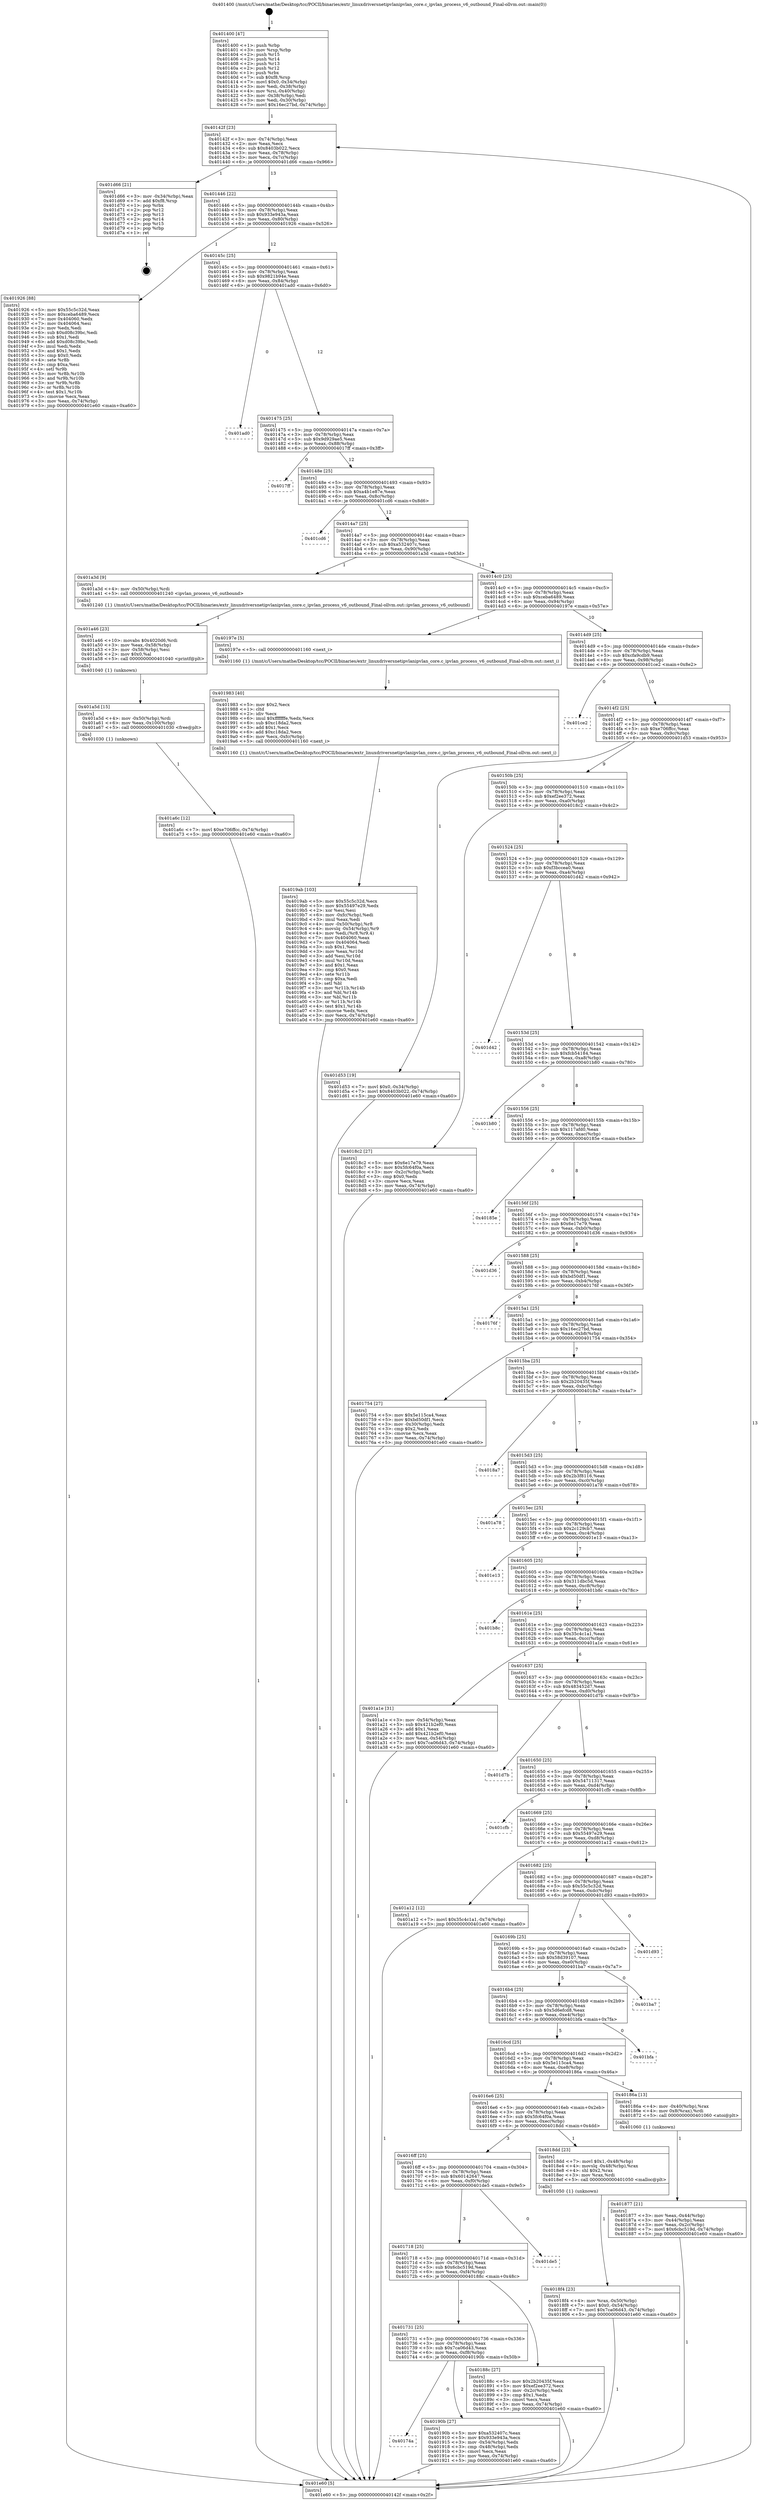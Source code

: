 digraph "0x401400" {
  label = "0x401400 (/mnt/c/Users/mathe/Desktop/tcc/POCII/binaries/extr_linuxdriversnetipvlanipvlan_core.c_ipvlan_process_v6_outbound_Final-ollvm.out::main(0))"
  labelloc = "t"
  node[shape=record]

  Entry [label="",width=0.3,height=0.3,shape=circle,fillcolor=black,style=filled]
  "0x40142f" [label="{
     0x40142f [23]\l
     | [instrs]\l
     &nbsp;&nbsp;0x40142f \<+3\>: mov -0x74(%rbp),%eax\l
     &nbsp;&nbsp;0x401432 \<+2\>: mov %eax,%ecx\l
     &nbsp;&nbsp;0x401434 \<+6\>: sub $0x8403b022,%ecx\l
     &nbsp;&nbsp;0x40143a \<+3\>: mov %eax,-0x78(%rbp)\l
     &nbsp;&nbsp;0x40143d \<+3\>: mov %ecx,-0x7c(%rbp)\l
     &nbsp;&nbsp;0x401440 \<+6\>: je 0000000000401d66 \<main+0x966\>\l
  }"]
  "0x401d66" [label="{
     0x401d66 [21]\l
     | [instrs]\l
     &nbsp;&nbsp;0x401d66 \<+3\>: mov -0x34(%rbp),%eax\l
     &nbsp;&nbsp;0x401d69 \<+7\>: add $0xf8,%rsp\l
     &nbsp;&nbsp;0x401d70 \<+1\>: pop %rbx\l
     &nbsp;&nbsp;0x401d71 \<+2\>: pop %r12\l
     &nbsp;&nbsp;0x401d73 \<+2\>: pop %r13\l
     &nbsp;&nbsp;0x401d75 \<+2\>: pop %r14\l
     &nbsp;&nbsp;0x401d77 \<+2\>: pop %r15\l
     &nbsp;&nbsp;0x401d79 \<+1\>: pop %rbp\l
     &nbsp;&nbsp;0x401d7a \<+1\>: ret\l
  }"]
  "0x401446" [label="{
     0x401446 [22]\l
     | [instrs]\l
     &nbsp;&nbsp;0x401446 \<+5\>: jmp 000000000040144b \<main+0x4b\>\l
     &nbsp;&nbsp;0x40144b \<+3\>: mov -0x78(%rbp),%eax\l
     &nbsp;&nbsp;0x40144e \<+5\>: sub $0x933e943a,%eax\l
     &nbsp;&nbsp;0x401453 \<+3\>: mov %eax,-0x80(%rbp)\l
     &nbsp;&nbsp;0x401456 \<+6\>: je 0000000000401926 \<main+0x526\>\l
  }"]
  Exit [label="",width=0.3,height=0.3,shape=circle,fillcolor=black,style=filled,peripheries=2]
  "0x401926" [label="{
     0x401926 [88]\l
     | [instrs]\l
     &nbsp;&nbsp;0x401926 \<+5\>: mov $0x55c5c32d,%eax\l
     &nbsp;&nbsp;0x40192b \<+5\>: mov $0xceba6489,%ecx\l
     &nbsp;&nbsp;0x401930 \<+7\>: mov 0x404060,%edx\l
     &nbsp;&nbsp;0x401937 \<+7\>: mov 0x404064,%esi\l
     &nbsp;&nbsp;0x40193e \<+2\>: mov %edx,%edi\l
     &nbsp;&nbsp;0x401940 \<+6\>: sub $0xd08c39bc,%edi\l
     &nbsp;&nbsp;0x401946 \<+3\>: sub $0x1,%edi\l
     &nbsp;&nbsp;0x401949 \<+6\>: add $0xd08c39bc,%edi\l
     &nbsp;&nbsp;0x40194f \<+3\>: imul %edi,%edx\l
     &nbsp;&nbsp;0x401952 \<+3\>: and $0x1,%edx\l
     &nbsp;&nbsp;0x401955 \<+3\>: cmp $0x0,%edx\l
     &nbsp;&nbsp;0x401958 \<+4\>: sete %r8b\l
     &nbsp;&nbsp;0x40195c \<+3\>: cmp $0xa,%esi\l
     &nbsp;&nbsp;0x40195f \<+4\>: setl %r9b\l
     &nbsp;&nbsp;0x401963 \<+3\>: mov %r8b,%r10b\l
     &nbsp;&nbsp;0x401966 \<+3\>: and %r9b,%r10b\l
     &nbsp;&nbsp;0x401969 \<+3\>: xor %r9b,%r8b\l
     &nbsp;&nbsp;0x40196c \<+3\>: or %r8b,%r10b\l
     &nbsp;&nbsp;0x40196f \<+4\>: test $0x1,%r10b\l
     &nbsp;&nbsp;0x401973 \<+3\>: cmovne %ecx,%eax\l
     &nbsp;&nbsp;0x401976 \<+3\>: mov %eax,-0x74(%rbp)\l
     &nbsp;&nbsp;0x401979 \<+5\>: jmp 0000000000401e60 \<main+0xa60\>\l
  }"]
  "0x40145c" [label="{
     0x40145c [25]\l
     | [instrs]\l
     &nbsp;&nbsp;0x40145c \<+5\>: jmp 0000000000401461 \<main+0x61\>\l
     &nbsp;&nbsp;0x401461 \<+3\>: mov -0x78(%rbp),%eax\l
     &nbsp;&nbsp;0x401464 \<+5\>: sub $0x9821b94e,%eax\l
     &nbsp;&nbsp;0x401469 \<+6\>: mov %eax,-0x84(%rbp)\l
     &nbsp;&nbsp;0x40146f \<+6\>: je 0000000000401ad0 \<main+0x6d0\>\l
  }"]
  "0x401a6c" [label="{
     0x401a6c [12]\l
     | [instrs]\l
     &nbsp;&nbsp;0x401a6c \<+7\>: movl $0xe706ffcc,-0x74(%rbp)\l
     &nbsp;&nbsp;0x401a73 \<+5\>: jmp 0000000000401e60 \<main+0xa60\>\l
  }"]
  "0x401ad0" [label="{
     0x401ad0\l
  }", style=dashed]
  "0x401475" [label="{
     0x401475 [25]\l
     | [instrs]\l
     &nbsp;&nbsp;0x401475 \<+5\>: jmp 000000000040147a \<main+0x7a\>\l
     &nbsp;&nbsp;0x40147a \<+3\>: mov -0x78(%rbp),%eax\l
     &nbsp;&nbsp;0x40147d \<+5\>: sub $0x9d929ae5,%eax\l
     &nbsp;&nbsp;0x401482 \<+6\>: mov %eax,-0x88(%rbp)\l
     &nbsp;&nbsp;0x401488 \<+6\>: je 00000000004017ff \<main+0x3ff\>\l
  }"]
  "0x401a5d" [label="{
     0x401a5d [15]\l
     | [instrs]\l
     &nbsp;&nbsp;0x401a5d \<+4\>: mov -0x50(%rbp),%rdi\l
     &nbsp;&nbsp;0x401a61 \<+6\>: mov %eax,-0x100(%rbp)\l
     &nbsp;&nbsp;0x401a67 \<+5\>: call 0000000000401030 \<free@plt\>\l
     | [calls]\l
     &nbsp;&nbsp;0x401030 \{1\} (unknown)\l
  }"]
  "0x4017ff" [label="{
     0x4017ff\l
  }", style=dashed]
  "0x40148e" [label="{
     0x40148e [25]\l
     | [instrs]\l
     &nbsp;&nbsp;0x40148e \<+5\>: jmp 0000000000401493 \<main+0x93\>\l
     &nbsp;&nbsp;0x401493 \<+3\>: mov -0x78(%rbp),%eax\l
     &nbsp;&nbsp;0x401496 \<+5\>: sub $0xa4b1e87e,%eax\l
     &nbsp;&nbsp;0x40149b \<+6\>: mov %eax,-0x8c(%rbp)\l
     &nbsp;&nbsp;0x4014a1 \<+6\>: je 0000000000401cd6 \<main+0x8d6\>\l
  }"]
  "0x401a46" [label="{
     0x401a46 [23]\l
     | [instrs]\l
     &nbsp;&nbsp;0x401a46 \<+10\>: movabs $0x4020d6,%rdi\l
     &nbsp;&nbsp;0x401a50 \<+3\>: mov %eax,-0x58(%rbp)\l
     &nbsp;&nbsp;0x401a53 \<+3\>: mov -0x58(%rbp),%esi\l
     &nbsp;&nbsp;0x401a56 \<+2\>: mov $0x0,%al\l
     &nbsp;&nbsp;0x401a58 \<+5\>: call 0000000000401040 \<printf@plt\>\l
     | [calls]\l
     &nbsp;&nbsp;0x401040 \{1\} (unknown)\l
  }"]
  "0x401cd6" [label="{
     0x401cd6\l
  }", style=dashed]
  "0x4014a7" [label="{
     0x4014a7 [25]\l
     | [instrs]\l
     &nbsp;&nbsp;0x4014a7 \<+5\>: jmp 00000000004014ac \<main+0xac\>\l
     &nbsp;&nbsp;0x4014ac \<+3\>: mov -0x78(%rbp),%eax\l
     &nbsp;&nbsp;0x4014af \<+5\>: sub $0xa532407c,%eax\l
     &nbsp;&nbsp;0x4014b4 \<+6\>: mov %eax,-0x90(%rbp)\l
     &nbsp;&nbsp;0x4014ba \<+6\>: je 0000000000401a3d \<main+0x63d\>\l
  }"]
  "0x4019ab" [label="{
     0x4019ab [103]\l
     | [instrs]\l
     &nbsp;&nbsp;0x4019ab \<+5\>: mov $0x55c5c32d,%ecx\l
     &nbsp;&nbsp;0x4019b0 \<+5\>: mov $0x55497e29,%edx\l
     &nbsp;&nbsp;0x4019b5 \<+2\>: xor %esi,%esi\l
     &nbsp;&nbsp;0x4019b7 \<+6\>: mov -0xfc(%rbp),%edi\l
     &nbsp;&nbsp;0x4019bd \<+3\>: imul %eax,%edi\l
     &nbsp;&nbsp;0x4019c0 \<+4\>: mov -0x50(%rbp),%r8\l
     &nbsp;&nbsp;0x4019c4 \<+4\>: movslq -0x54(%rbp),%r9\l
     &nbsp;&nbsp;0x4019c8 \<+4\>: mov %edi,(%r8,%r9,4)\l
     &nbsp;&nbsp;0x4019cc \<+7\>: mov 0x404060,%eax\l
     &nbsp;&nbsp;0x4019d3 \<+7\>: mov 0x404064,%edi\l
     &nbsp;&nbsp;0x4019da \<+3\>: sub $0x1,%esi\l
     &nbsp;&nbsp;0x4019dd \<+3\>: mov %eax,%r10d\l
     &nbsp;&nbsp;0x4019e0 \<+3\>: add %esi,%r10d\l
     &nbsp;&nbsp;0x4019e3 \<+4\>: imul %r10d,%eax\l
     &nbsp;&nbsp;0x4019e7 \<+3\>: and $0x1,%eax\l
     &nbsp;&nbsp;0x4019ea \<+3\>: cmp $0x0,%eax\l
     &nbsp;&nbsp;0x4019ed \<+4\>: sete %r11b\l
     &nbsp;&nbsp;0x4019f1 \<+3\>: cmp $0xa,%edi\l
     &nbsp;&nbsp;0x4019f4 \<+3\>: setl %bl\l
     &nbsp;&nbsp;0x4019f7 \<+3\>: mov %r11b,%r14b\l
     &nbsp;&nbsp;0x4019fa \<+3\>: and %bl,%r14b\l
     &nbsp;&nbsp;0x4019fd \<+3\>: xor %bl,%r11b\l
     &nbsp;&nbsp;0x401a00 \<+3\>: or %r11b,%r14b\l
     &nbsp;&nbsp;0x401a03 \<+4\>: test $0x1,%r14b\l
     &nbsp;&nbsp;0x401a07 \<+3\>: cmovne %edx,%ecx\l
     &nbsp;&nbsp;0x401a0a \<+3\>: mov %ecx,-0x74(%rbp)\l
     &nbsp;&nbsp;0x401a0d \<+5\>: jmp 0000000000401e60 \<main+0xa60\>\l
  }"]
  "0x401a3d" [label="{
     0x401a3d [9]\l
     | [instrs]\l
     &nbsp;&nbsp;0x401a3d \<+4\>: mov -0x50(%rbp),%rdi\l
     &nbsp;&nbsp;0x401a41 \<+5\>: call 0000000000401240 \<ipvlan_process_v6_outbound\>\l
     | [calls]\l
     &nbsp;&nbsp;0x401240 \{1\} (/mnt/c/Users/mathe/Desktop/tcc/POCII/binaries/extr_linuxdriversnetipvlanipvlan_core.c_ipvlan_process_v6_outbound_Final-ollvm.out::ipvlan_process_v6_outbound)\l
  }"]
  "0x4014c0" [label="{
     0x4014c0 [25]\l
     | [instrs]\l
     &nbsp;&nbsp;0x4014c0 \<+5\>: jmp 00000000004014c5 \<main+0xc5\>\l
     &nbsp;&nbsp;0x4014c5 \<+3\>: mov -0x78(%rbp),%eax\l
     &nbsp;&nbsp;0x4014c8 \<+5\>: sub $0xceba6489,%eax\l
     &nbsp;&nbsp;0x4014cd \<+6\>: mov %eax,-0x94(%rbp)\l
     &nbsp;&nbsp;0x4014d3 \<+6\>: je 000000000040197e \<main+0x57e\>\l
  }"]
  "0x401983" [label="{
     0x401983 [40]\l
     | [instrs]\l
     &nbsp;&nbsp;0x401983 \<+5\>: mov $0x2,%ecx\l
     &nbsp;&nbsp;0x401988 \<+1\>: cltd\l
     &nbsp;&nbsp;0x401989 \<+2\>: idiv %ecx\l
     &nbsp;&nbsp;0x40198b \<+6\>: imul $0xfffffffe,%edx,%ecx\l
     &nbsp;&nbsp;0x401991 \<+6\>: sub $0xc18da2,%ecx\l
     &nbsp;&nbsp;0x401997 \<+3\>: add $0x1,%ecx\l
     &nbsp;&nbsp;0x40199a \<+6\>: add $0xc18da2,%ecx\l
     &nbsp;&nbsp;0x4019a0 \<+6\>: mov %ecx,-0xfc(%rbp)\l
     &nbsp;&nbsp;0x4019a6 \<+5\>: call 0000000000401160 \<next_i\>\l
     | [calls]\l
     &nbsp;&nbsp;0x401160 \{1\} (/mnt/c/Users/mathe/Desktop/tcc/POCII/binaries/extr_linuxdriversnetipvlanipvlan_core.c_ipvlan_process_v6_outbound_Final-ollvm.out::next_i)\l
  }"]
  "0x40197e" [label="{
     0x40197e [5]\l
     | [instrs]\l
     &nbsp;&nbsp;0x40197e \<+5\>: call 0000000000401160 \<next_i\>\l
     | [calls]\l
     &nbsp;&nbsp;0x401160 \{1\} (/mnt/c/Users/mathe/Desktop/tcc/POCII/binaries/extr_linuxdriversnetipvlanipvlan_core.c_ipvlan_process_v6_outbound_Final-ollvm.out::next_i)\l
  }"]
  "0x4014d9" [label="{
     0x4014d9 [25]\l
     | [instrs]\l
     &nbsp;&nbsp;0x4014d9 \<+5\>: jmp 00000000004014de \<main+0xde\>\l
     &nbsp;&nbsp;0x4014de \<+3\>: mov -0x78(%rbp),%eax\l
     &nbsp;&nbsp;0x4014e1 \<+5\>: sub $0xcfa9cdb9,%eax\l
     &nbsp;&nbsp;0x4014e6 \<+6\>: mov %eax,-0x98(%rbp)\l
     &nbsp;&nbsp;0x4014ec \<+6\>: je 0000000000401ce2 \<main+0x8e2\>\l
  }"]
  "0x40174a" [label="{
     0x40174a\l
  }", style=dashed]
  "0x401ce2" [label="{
     0x401ce2\l
  }", style=dashed]
  "0x4014f2" [label="{
     0x4014f2 [25]\l
     | [instrs]\l
     &nbsp;&nbsp;0x4014f2 \<+5\>: jmp 00000000004014f7 \<main+0xf7\>\l
     &nbsp;&nbsp;0x4014f7 \<+3\>: mov -0x78(%rbp),%eax\l
     &nbsp;&nbsp;0x4014fa \<+5\>: sub $0xe706ffcc,%eax\l
     &nbsp;&nbsp;0x4014ff \<+6\>: mov %eax,-0x9c(%rbp)\l
     &nbsp;&nbsp;0x401505 \<+6\>: je 0000000000401d53 \<main+0x953\>\l
  }"]
  "0x40190b" [label="{
     0x40190b [27]\l
     | [instrs]\l
     &nbsp;&nbsp;0x40190b \<+5\>: mov $0xa532407c,%eax\l
     &nbsp;&nbsp;0x401910 \<+5\>: mov $0x933e943a,%ecx\l
     &nbsp;&nbsp;0x401915 \<+3\>: mov -0x54(%rbp),%edx\l
     &nbsp;&nbsp;0x401918 \<+3\>: cmp -0x48(%rbp),%edx\l
     &nbsp;&nbsp;0x40191b \<+3\>: cmovl %ecx,%eax\l
     &nbsp;&nbsp;0x40191e \<+3\>: mov %eax,-0x74(%rbp)\l
     &nbsp;&nbsp;0x401921 \<+5\>: jmp 0000000000401e60 \<main+0xa60\>\l
  }"]
  "0x401d53" [label="{
     0x401d53 [19]\l
     | [instrs]\l
     &nbsp;&nbsp;0x401d53 \<+7\>: movl $0x0,-0x34(%rbp)\l
     &nbsp;&nbsp;0x401d5a \<+7\>: movl $0x8403b022,-0x74(%rbp)\l
     &nbsp;&nbsp;0x401d61 \<+5\>: jmp 0000000000401e60 \<main+0xa60\>\l
  }"]
  "0x40150b" [label="{
     0x40150b [25]\l
     | [instrs]\l
     &nbsp;&nbsp;0x40150b \<+5\>: jmp 0000000000401510 \<main+0x110\>\l
     &nbsp;&nbsp;0x401510 \<+3\>: mov -0x78(%rbp),%eax\l
     &nbsp;&nbsp;0x401513 \<+5\>: sub $0xef2ee372,%eax\l
     &nbsp;&nbsp;0x401518 \<+6\>: mov %eax,-0xa0(%rbp)\l
     &nbsp;&nbsp;0x40151e \<+6\>: je 00000000004018c2 \<main+0x4c2\>\l
  }"]
  "0x4018f4" [label="{
     0x4018f4 [23]\l
     | [instrs]\l
     &nbsp;&nbsp;0x4018f4 \<+4\>: mov %rax,-0x50(%rbp)\l
     &nbsp;&nbsp;0x4018f8 \<+7\>: movl $0x0,-0x54(%rbp)\l
     &nbsp;&nbsp;0x4018ff \<+7\>: movl $0x7ca06d43,-0x74(%rbp)\l
     &nbsp;&nbsp;0x401906 \<+5\>: jmp 0000000000401e60 \<main+0xa60\>\l
  }"]
  "0x4018c2" [label="{
     0x4018c2 [27]\l
     | [instrs]\l
     &nbsp;&nbsp;0x4018c2 \<+5\>: mov $0x6e17e79,%eax\l
     &nbsp;&nbsp;0x4018c7 \<+5\>: mov $0x5fc64f0a,%ecx\l
     &nbsp;&nbsp;0x4018cc \<+3\>: mov -0x2c(%rbp),%edx\l
     &nbsp;&nbsp;0x4018cf \<+3\>: cmp $0x0,%edx\l
     &nbsp;&nbsp;0x4018d2 \<+3\>: cmove %ecx,%eax\l
     &nbsp;&nbsp;0x4018d5 \<+3\>: mov %eax,-0x74(%rbp)\l
     &nbsp;&nbsp;0x4018d8 \<+5\>: jmp 0000000000401e60 \<main+0xa60\>\l
  }"]
  "0x401524" [label="{
     0x401524 [25]\l
     | [instrs]\l
     &nbsp;&nbsp;0x401524 \<+5\>: jmp 0000000000401529 \<main+0x129\>\l
     &nbsp;&nbsp;0x401529 \<+3\>: mov -0x78(%rbp),%eax\l
     &nbsp;&nbsp;0x40152c \<+5\>: sub $0xf3bccea0,%eax\l
     &nbsp;&nbsp;0x401531 \<+6\>: mov %eax,-0xa4(%rbp)\l
     &nbsp;&nbsp;0x401537 \<+6\>: je 0000000000401d42 \<main+0x942\>\l
  }"]
  "0x401731" [label="{
     0x401731 [25]\l
     | [instrs]\l
     &nbsp;&nbsp;0x401731 \<+5\>: jmp 0000000000401736 \<main+0x336\>\l
     &nbsp;&nbsp;0x401736 \<+3\>: mov -0x78(%rbp),%eax\l
     &nbsp;&nbsp;0x401739 \<+5\>: sub $0x7ca06d43,%eax\l
     &nbsp;&nbsp;0x40173e \<+6\>: mov %eax,-0xf8(%rbp)\l
     &nbsp;&nbsp;0x401744 \<+6\>: je 000000000040190b \<main+0x50b\>\l
  }"]
  "0x401d42" [label="{
     0x401d42\l
  }", style=dashed]
  "0x40153d" [label="{
     0x40153d [25]\l
     | [instrs]\l
     &nbsp;&nbsp;0x40153d \<+5\>: jmp 0000000000401542 \<main+0x142\>\l
     &nbsp;&nbsp;0x401542 \<+3\>: mov -0x78(%rbp),%eax\l
     &nbsp;&nbsp;0x401545 \<+5\>: sub $0xfcb54184,%eax\l
     &nbsp;&nbsp;0x40154a \<+6\>: mov %eax,-0xa8(%rbp)\l
     &nbsp;&nbsp;0x401550 \<+6\>: je 0000000000401b80 \<main+0x780\>\l
  }"]
  "0x40188c" [label="{
     0x40188c [27]\l
     | [instrs]\l
     &nbsp;&nbsp;0x40188c \<+5\>: mov $0x2b20435f,%eax\l
     &nbsp;&nbsp;0x401891 \<+5\>: mov $0xef2ee372,%ecx\l
     &nbsp;&nbsp;0x401896 \<+3\>: mov -0x2c(%rbp),%edx\l
     &nbsp;&nbsp;0x401899 \<+3\>: cmp $0x1,%edx\l
     &nbsp;&nbsp;0x40189c \<+3\>: cmovl %ecx,%eax\l
     &nbsp;&nbsp;0x40189f \<+3\>: mov %eax,-0x74(%rbp)\l
     &nbsp;&nbsp;0x4018a2 \<+5\>: jmp 0000000000401e60 \<main+0xa60\>\l
  }"]
  "0x401b80" [label="{
     0x401b80\l
  }", style=dashed]
  "0x401556" [label="{
     0x401556 [25]\l
     | [instrs]\l
     &nbsp;&nbsp;0x401556 \<+5\>: jmp 000000000040155b \<main+0x15b\>\l
     &nbsp;&nbsp;0x40155b \<+3\>: mov -0x78(%rbp),%eax\l
     &nbsp;&nbsp;0x40155e \<+5\>: sub $0x117afd0,%eax\l
     &nbsp;&nbsp;0x401563 \<+6\>: mov %eax,-0xac(%rbp)\l
     &nbsp;&nbsp;0x401569 \<+6\>: je 000000000040185e \<main+0x45e\>\l
  }"]
  "0x401718" [label="{
     0x401718 [25]\l
     | [instrs]\l
     &nbsp;&nbsp;0x401718 \<+5\>: jmp 000000000040171d \<main+0x31d\>\l
     &nbsp;&nbsp;0x40171d \<+3\>: mov -0x78(%rbp),%eax\l
     &nbsp;&nbsp;0x401720 \<+5\>: sub $0x6cbc519d,%eax\l
     &nbsp;&nbsp;0x401725 \<+6\>: mov %eax,-0xf4(%rbp)\l
     &nbsp;&nbsp;0x40172b \<+6\>: je 000000000040188c \<main+0x48c\>\l
  }"]
  "0x40185e" [label="{
     0x40185e\l
  }", style=dashed]
  "0x40156f" [label="{
     0x40156f [25]\l
     | [instrs]\l
     &nbsp;&nbsp;0x40156f \<+5\>: jmp 0000000000401574 \<main+0x174\>\l
     &nbsp;&nbsp;0x401574 \<+3\>: mov -0x78(%rbp),%eax\l
     &nbsp;&nbsp;0x401577 \<+5\>: sub $0x6e17e79,%eax\l
     &nbsp;&nbsp;0x40157c \<+6\>: mov %eax,-0xb0(%rbp)\l
     &nbsp;&nbsp;0x401582 \<+6\>: je 0000000000401d36 \<main+0x936\>\l
  }"]
  "0x401de5" [label="{
     0x401de5\l
  }", style=dashed]
  "0x401d36" [label="{
     0x401d36\l
  }", style=dashed]
  "0x401588" [label="{
     0x401588 [25]\l
     | [instrs]\l
     &nbsp;&nbsp;0x401588 \<+5\>: jmp 000000000040158d \<main+0x18d\>\l
     &nbsp;&nbsp;0x40158d \<+3\>: mov -0x78(%rbp),%eax\l
     &nbsp;&nbsp;0x401590 \<+5\>: sub $0xbd50df1,%eax\l
     &nbsp;&nbsp;0x401595 \<+6\>: mov %eax,-0xb4(%rbp)\l
     &nbsp;&nbsp;0x40159b \<+6\>: je 000000000040176f \<main+0x36f\>\l
  }"]
  "0x4016ff" [label="{
     0x4016ff [25]\l
     | [instrs]\l
     &nbsp;&nbsp;0x4016ff \<+5\>: jmp 0000000000401704 \<main+0x304\>\l
     &nbsp;&nbsp;0x401704 \<+3\>: mov -0x78(%rbp),%eax\l
     &nbsp;&nbsp;0x401707 \<+5\>: sub $0x60142647,%eax\l
     &nbsp;&nbsp;0x40170c \<+6\>: mov %eax,-0xf0(%rbp)\l
     &nbsp;&nbsp;0x401712 \<+6\>: je 0000000000401de5 \<main+0x9e5\>\l
  }"]
  "0x40176f" [label="{
     0x40176f\l
  }", style=dashed]
  "0x4015a1" [label="{
     0x4015a1 [25]\l
     | [instrs]\l
     &nbsp;&nbsp;0x4015a1 \<+5\>: jmp 00000000004015a6 \<main+0x1a6\>\l
     &nbsp;&nbsp;0x4015a6 \<+3\>: mov -0x78(%rbp),%eax\l
     &nbsp;&nbsp;0x4015a9 \<+5\>: sub $0x16ec27bd,%eax\l
     &nbsp;&nbsp;0x4015ae \<+6\>: mov %eax,-0xb8(%rbp)\l
     &nbsp;&nbsp;0x4015b4 \<+6\>: je 0000000000401754 \<main+0x354\>\l
  }"]
  "0x4018dd" [label="{
     0x4018dd [23]\l
     | [instrs]\l
     &nbsp;&nbsp;0x4018dd \<+7\>: movl $0x1,-0x48(%rbp)\l
     &nbsp;&nbsp;0x4018e4 \<+4\>: movslq -0x48(%rbp),%rax\l
     &nbsp;&nbsp;0x4018e8 \<+4\>: shl $0x2,%rax\l
     &nbsp;&nbsp;0x4018ec \<+3\>: mov %rax,%rdi\l
     &nbsp;&nbsp;0x4018ef \<+5\>: call 0000000000401050 \<malloc@plt\>\l
     | [calls]\l
     &nbsp;&nbsp;0x401050 \{1\} (unknown)\l
  }"]
  "0x401754" [label="{
     0x401754 [27]\l
     | [instrs]\l
     &nbsp;&nbsp;0x401754 \<+5\>: mov $0x5e115ca4,%eax\l
     &nbsp;&nbsp;0x401759 \<+5\>: mov $0xbd50df1,%ecx\l
     &nbsp;&nbsp;0x40175e \<+3\>: mov -0x30(%rbp),%edx\l
     &nbsp;&nbsp;0x401761 \<+3\>: cmp $0x2,%edx\l
     &nbsp;&nbsp;0x401764 \<+3\>: cmovne %ecx,%eax\l
     &nbsp;&nbsp;0x401767 \<+3\>: mov %eax,-0x74(%rbp)\l
     &nbsp;&nbsp;0x40176a \<+5\>: jmp 0000000000401e60 \<main+0xa60\>\l
  }"]
  "0x4015ba" [label="{
     0x4015ba [25]\l
     | [instrs]\l
     &nbsp;&nbsp;0x4015ba \<+5\>: jmp 00000000004015bf \<main+0x1bf\>\l
     &nbsp;&nbsp;0x4015bf \<+3\>: mov -0x78(%rbp),%eax\l
     &nbsp;&nbsp;0x4015c2 \<+5\>: sub $0x2b20435f,%eax\l
     &nbsp;&nbsp;0x4015c7 \<+6\>: mov %eax,-0xbc(%rbp)\l
     &nbsp;&nbsp;0x4015cd \<+6\>: je 00000000004018a7 \<main+0x4a7\>\l
  }"]
  "0x401e60" [label="{
     0x401e60 [5]\l
     | [instrs]\l
     &nbsp;&nbsp;0x401e60 \<+5\>: jmp 000000000040142f \<main+0x2f\>\l
  }"]
  "0x401400" [label="{
     0x401400 [47]\l
     | [instrs]\l
     &nbsp;&nbsp;0x401400 \<+1\>: push %rbp\l
     &nbsp;&nbsp;0x401401 \<+3\>: mov %rsp,%rbp\l
     &nbsp;&nbsp;0x401404 \<+2\>: push %r15\l
     &nbsp;&nbsp;0x401406 \<+2\>: push %r14\l
     &nbsp;&nbsp;0x401408 \<+2\>: push %r13\l
     &nbsp;&nbsp;0x40140a \<+2\>: push %r12\l
     &nbsp;&nbsp;0x40140c \<+1\>: push %rbx\l
     &nbsp;&nbsp;0x40140d \<+7\>: sub $0xf8,%rsp\l
     &nbsp;&nbsp;0x401414 \<+7\>: movl $0x0,-0x34(%rbp)\l
     &nbsp;&nbsp;0x40141b \<+3\>: mov %edi,-0x38(%rbp)\l
     &nbsp;&nbsp;0x40141e \<+4\>: mov %rsi,-0x40(%rbp)\l
     &nbsp;&nbsp;0x401422 \<+3\>: mov -0x38(%rbp),%edi\l
     &nbsp;&nbsp;0x401425 \<+3\>: mov %edi,-0x30(%rbp)\l
     &nbsp;&nbsp;0x401428 \<+7\>: movl $0x16ec27bd,-0x74(%rbp)\l
  }"]
  "0x401877" [label="{
     0x401877 [21]\l
     | [instrs]\l
     &nbsp;&nbsp;0x401877 \<+3\>: mov %eax,-0x44(%rbp)\l
     &nbsp;&nbsp;0x40187a \<+3\>: mov -0x44(%rbp),%eax\l
     &nbsp;&nbsp;0x40187d \<+3\>: mov %eax,-0x2c(%rbp)\l
     &nbsp;&nbsp;0x401880 \<+7\>: movl $0x6cbc519d,-0x74(%rbp)\l
     &nbsp;&nbsp;0x401887 \<+5\>: jmp 0000000000401e60 \<main+0xa60\>\l
  }"]
  "0x4018a7" [label="{
     0x4018a7\l
  }", style=dashed]
  "0x4015d3" [label="{
     0x4015d3 [25]\l
     | [instrs]\l
     &nbsp;&nbsp;0x4015d3 \<+5\>: jmp 00000000004015d8 \<main+0x1d8\>\l
     &nbsp;&nbsp;0x4015d8 \<+3\>: mov -0x78(%rbp),%eax\l
     &nbsp;&nbsp;0x4015db \<+5\>: sub $0x2b3f8116,%eax\l
     &nbsp;&nbsp;0x4015e0 \<+6\>: mov %eax,-0xc0(%rbp)\l
     &nbsp;&nbsp;0x4015e6 \<+6\>: je 0000000000401a78 \<main+0x678\>\l
  }"]
  "0x4016e6" [label="{
     0x4016e6 [25]\l
     | [instrs]\l
     &nbsp;&nbsp;0x4016e6 \<+5\>: jmp 00000000004016eb \<main+0x2eb\>\l
     &nbsp;&nbsp;0x4016eb \<+3\>: mov -0x78(%rbp),%eax\l
     &nbsp;&nbsp;0x4016ee \<+5\>: sub $0x5fc64f0a,%eax\l
     &nbsp;&nbsp;0x4016f3 \<+6\>: mov %eax,-0xec(%rbp)\l
     &nbsp;&nbsp;0x4016f9 \<+6\>: je 00000000004018dd \<main+0x4dd\>\l
  }"]
  "0x401a78" [label="{
     0x401a78\l
  }", style=dashed]
  "0x4015ec" [label="{
     0x4015ec [25]\l
     | [instrs]\l
     &nbsp;&nbsp;0x4015ec \<+5\>: jmp 00000000004015f1 \<main+0x1f1\>\l
     &nbsp;&nbsp;0x4015f1 \<+3\>: mov -0x78(%rbp),%eax\l
     &nbsp;&nbsp;0x4015f4 \<+5\>: sub $0x2c129cb7,%eax\l
     &nbsp;&nbsp;0x4015f9 \<+6\>: mov %eax,-0xc4(%rbp)\l
     &nbsp;&nbsp;0x4015ff \<+6\>: je 0000000000401e13 \<main+0xa13\>\l
  }"]
  "0x40186a" [label="{
     0x40186a [13]\l
     | [instrs]\l
     &nbsp;&nbsp;0x40186a \<+4\>: mov -0x40(%rbp),%rax\l
     &nbsp;&nbsp;0x40186e \<+4\>: mov 0x8(%rax),%rdi\l
     &nbsp;&nbsp;0x401872 \<+5\>: call 0000000000401060 \<atoi@plt\>\l
     | [calls]\l
     &nbsp;&nbsp;0x401060 \{1\} (unknown)\l
  }"]
  "0x401e13" [label="{
     0x401e13\l
  }", style=dashed]
  "0x401605" [label="{
     0x401605 [25]\l
     | [instrs]\l
     &nbsp;&nbsp;0x401605 \<+5\>: jmp 000000000040160a \<main+0x20a\>\l
     &nbsp;&nbsp;0x40160a \<+3\>: mov -0x78(%rbp),%eax\l
     &nbsp;&nbsp;0x40160d \<+5\>: sub $0x311dbc5d,%eax\l
     &nbsp;&nbsp;0x401612 \<+6\>: mov %eax,-0xc8(%rbp)\l
     &nbsp;&nbsp;0x401618 \<+6\>: je 0000000000401b8c \<main+0x78c\>\l
  }"]
  "0x4016cd" [label="{
     0x4016cd [25]\l
     | [instrs]\l
     &nbsp;&nbsp;0x4016cd \<+5\>: jmp 00000000004016d2 \<main+0x2d2\>\l
     &nbsp;&nbsp;0x4016d2 \<+3\>: mov -0x78(%rbp),%eax\l
     &nbsp;&nbsp;0x4016d5 \<+5\>: sub $0x5e115ca4,%eax\l
     &nbsp;&nbsp;0x4016da \<+6\>: mov %eax,-0xe8(%rbp)\l
     &nbsp;&nbsp;0x4016e0 \<+6\>: je 000000000040186a \<main+0x46a\>\l
  }"]
  "0x401b8c" [label="{
     0x401b8c\l
  }", style=dashed]
  "0x40161e" [label="{
     0x40161e [25]\l
     | [instrs]\l
     &nbsp;&nbsp;0x40161e \<+5\>: jmp 0000000000401623 \<main+0x223\>\l
     &nbsp;&nbsp;0x401623 \<+3\>: mov -0x78(%rbp),%eax\l
     &nbsp;&nbsp;0x401626 \<+5\>: sub $0x35c4c1a1,%eax\l
     &nbsp;&nbsp;0x40162b \<+6\>: mov %eax,-0xcc(%rbp)\l
     &nbsp;&nbsp;0x401631 \<+6\>: je 0000000000401a1e \<main+0x61e\>\l
  }"]
  "0x401bfa" [label="{
     0x401bfa\l
  }", style=dashed]
  "0x401a1e" [label="{
     0x401a1e [31]\l
     | [instrs]\l
     &nbsp;&nbsp;0x401a1e \<+3\>: mov -0x54(%rbp),%eax\l
     &nbsp;&nbsp;0x401a21 \<+5\>: sub $0x421b2ef0,%eax\l
     &nbsp;&nbsp;0x401a26 \<+3\>: add $0x1,%eax\l
     &nbsp;&nbsp;0x401a29 \<+5\>: add $0x421b2ef0,%eax\l
     &nbsp;&nbsp;0x401a2e \<+3\>: mov %eax,-0x54(%rbp)\l
     &nbsp;&nbsp;0x401a31 \<+7\>: movl $0x7ca06d43,-0x74(%rbp)\l
     &nbsp;&nbsp;0x401a38 \<+5\>: jmp 0000000000401e60 \<main+0xa60\>\l
  }"]
  "0x401637" [label="{
     0x401637 [25]\l
     | [instrs]\l
     &nbsp;&nbsp;0x401637 \<+5\>: jmp 000000000040163c \<main+0x23c\>\l
     &nbsp;&nbsp;0x40163c \<+3\>: mov -0x78(%rbp),%eax\l
     &nbsp;&nbsp;0x40163f \<+5\>: sub $0x483452d7,%eax\l
     &nbsp;&nbsp;0x401644 \<+6\>: mov %eax,-0xd0(%rbp)\l
     &nbsp;&nbsp;0x40164a \<+6\>: je 0000000000401d7b \<main+0x97b\>\l
  }"]
  "0x4016b4" [label="{
     0x4016b4 [25]\l
     | [instrs]\l
     &nbsp;&nbsp;0x4016b4 \<+5\>: jmp 00000000004016b9 \<main+0x2b9\>\l
     &nbsp;&nbsp;0x4016b9 \<+3\>: mov -0x78(%rbp),%eax\l
     &nbsp;&nbsp;0x4016bc \<+5\>: sub $0x5d6efcd8,%eax\l
     &nbsp;&nbsp;0x4016c1 \<+6\>: mov %eax,-0xe4(%rbp)\l
     &nbsp;&nbsp;0x4016c7 \<+6\>: je 0000000000401bfa \<main+0x7fa\>\l
  }"]
  "0x401d7b" [label="{
     0x401d7b\l
  }", style=dashed]
  "0x401650" [label="{
     0x401650 [25]\l
     | [instrs]\l
     &nbsp;&nbsp;0x401650 \<+5\>: jmp 0000000000401655 \<main+0x255\>\l
     &nbsp;&nbsp;0x401655 \<+3\>: mov -0x78(%rbp),%eax\l
     &nbsp;&nbsp;0x401658 \<+5\>: sub $0x54711317,%eax\l
     &nbsp;&nbsp;0x40165d \<+6\>: mov %eax,-0xd4(%rbp)\l
     &nbsp;&nbsp;0x401663 \<+6\>: je 0000000000401cfb \<main+0x8fb\>\l
  }"]
  "0x401ba7" [label="{
     0x401ba7\l
  }", style=dashed]
  "0x401cfb" [label="{
     0x401cfb\l
  }", style=dashed]
  "0x401669" [label="{
     0x401669 [25]\l
     | [instrs]\l
     &nbsp;&nbsp;0x401669 \<+5\>: jmp 000000000040166e \<main+0x26e\>\l
     &nbsp;&nbsp;0x40166e \<+3\>: mov -0x78(%rbp),%eax\l
     &nbsp;&nbsp;0x401671 \<+5\>: sub $0x55497e29,%eax\l
     &nbsp;&nbsp;0x401676 \<+6\>: mov %eax,-0xd8(%rbp)\l
     &nbsp;&nbsp;0x40167c \<+6\>: je 0000000000401a12 \<main+0x612\>\l
  }"]
  "0x40169b" [label="{
     0x40169b [25]\l
     | [instrs]\l
     &nbsp;&nbsp;0x40169b \<+5\>: jmp 00000000004016a0 \<main+0x2a0\>\l
     &nbsp;&nbsp;0x4016a0 \<+3\>: mov -0x78(%rbp),%eax\l
     &nbsp;&nbsp;0x4016a3 \<+5\>: sub $0x58d39107,%eax\l
     &nbsp;&nbsp;0x4016a8 \<+6\>: mov %eax,-0xe0(%rbp)\l
     &nbsp;&nbsp;0x4016ae \<+6\>: je 0000000000401ba7 \<main+0x7a7\>\l
  }"]
  "0x401a12" [label="{
     0x401a12 [12]\l
     | [instrs]\l
     &nbsp;&nbsp;0x401a12 \<+7\>: movl $0x35c4c1a1,-0x74(%rbp)\l
     &nbsp;&nbsp;0x401a19 \<+5\>: jmp 0000000000401e60 \<main+0xa60\>\l
  }"]
  "0x401682" [label="{
     0x401682 [25]\l
     | [instrs]\l
     &nbsp;&nbsp;0x401682 \<+5\>: jmp 0000000000401687 \<main+0x287\>\l
     &nbsp;&nbsp;0x401687 \<+3\>: mov -0x78(%rbp),%eax\l
     &nbsp;&nbsp;0x40168a \<+5\>: sub $0x55c5c32d,%eax\l
     &nbsp;&nbsp;0x40168f \<+6\>: mov %eax,-0xdc(%rbp)\l
     &nbsp;&nbsp;0x401695 \<+6\>: je 0000000000401d93 \<main+0x993\>\l
  }"]
  "0x401d93" [label="{
     0x401d93\l
  }", style=dashed]
  Entry -> "0x401400" [label=" 1"]
  "0x40142f" -> "0x401d66" [label=" 1"]
  "0x40142f" -> "0x401446" [label=" 13"]
  "0x401d66" -> Exit [label=" 1"]
  "0x401446" -> "0x401926" [label=" 1"]
  "0x401446" -> "0x40145c" [label=" 12"]
  "0x401d53" -> "0x401e60" [label=" 1"]
  "0x40145c" -> "0x401ad0" [label=" 0"]
  "0x40145c" -> "0x401475" [label=" 12"]
  "0x401a6c" -> "0x401e60" [label=" 1"]
  "0x401475" -> "0x4017ff" [label=" 0"]
  "0x401475" -> "0x40148e" [label=" 12"]
  "0x401a5d" -> "0x401a6c" [label=" 1"]
  "0x40148e" -> "0x401cd6" [label=" 0"]
  "0x40148e" -> "0x4014a7" [label=" 12"]
  "0x401a46" -> "0x401a5d" [label=" 1"]
  "0x4014a7" -> "0x401a3d" [label=" 1"]
  "0x4014a7" -> "0x4014c0" [label=" 11"]
  "0x401a3d" -> "0x401a46" [label=" 1"]
  "0x4014c0" -> "0x40197e" [label=" 1"]
  "0x4014c0" -> "0x4014d9" [label=" 10"]
  "0x401a1e" -> "0x401e60" [label=" 1"]
  "0x4014d9" -> "0x401ce2" [label=" 0"]
  "0x4014d9" -> "0x4014f2" [label=" 10"]
  "0x401a12" -> "0x401e60" [label=" 1"]
  "0x4014f2" -> "0x401d53" [label=" 1"]
  "0x4014f2" -> "0x40150b" [label=" 9"]
  "0x4019ab" -> "0x401e60" [label=" 1"]
  "0x40150b" -> "0x4018c2" [label=" 1"]
  "0x40150b" -> "0x401524" [label=" 8"]
  "0x40197e" -> "0x401983" [label=" 1"]
  "0x401524" -> "0x401d42" [label=" 0"]
  "0x401524" -> "0x40153d" [label=" 8"]
  "0x401926" -> "0x401e60" [label=" 1"]
  "0x40153d" -> "0x401b80" [label=" 0"]
  "0x40153d" -> "0x401556" [label=" 8"]
  "0x40190b" -> "0x401e60" [label=" 2"]
  "0x401556" -> "0x40185e" [label=" 0"]
  "0x401556" -> "0x40156f" [label=" 8"]
  "0x401731" -> "0x40190b" [label=" 2"]
  "0x40156f" -> "0x401d36" [label=" 0"]
  "0x40156f" -> "0x401588" [label=" 8"]
  "0x401983" -> "0x4019ab" [label=" 1"]
  "0x401588" -> "0x40176f" [label=" 0"]
  "0x401588" -> "0x4015a1" [label=" 8"]
  "0x4018dd" -> "0x4018f4" [label=" 1"]
  "0x4015a1" -> "0x401754" [label=" 1"]
  "0x4015a1" -> "0x4015ba" [label=" 7"]
  "0x401754" -> "0x401e60" [label=" 1"]
  "0x401400" -> "0x40142f" [label=" 1"]
  "0x401e60" -> "0x40142f" [label=" 13"]
  "0x4018c2" -> "0x401e60" [label=" 1"]
  "0x4015ba" -> "0x4018a7" [label=" 0"]
  "0x4015ba" -> "0x4015d3" [label=" 7"]
  "0x401718" -> "0x401731" [label=" 2"]
  "0x4015d3" -> "0x401a78" [label=" 0"]
  "0x4015d3" -> "0x4015ec" [label=" 7"]
  "0x401718" -> "0x40188c" [label=" 1"]
  "0x4015ec" -> "0x401e13" [label=" 0"]
  "0x4015ec" -> "0x401605" [label=" 7"]
  "0x401731" -> "0x40174a" [label=" 0"]
  "0x401605" -> "0x401b8c" [label=" 0"]
  "0x401605" -> "0x40161e" [label=" 7"]
  "0x4016ff" -> "0x401de5" [label=" 0"]
  "0x40161e" -> "0x401a1e" [label=" 1"]
  "0x40161e" -> "0x401637" [label=" 6"]
  "0x4018f4" -> "0x401e60" [label=" 1"]
  "0x401637" -> "0x401d7b" [label=" 0"]
  "0x401637" -> "0x401650" [label=" 6"]
  "0x4016e6" -> "0x4018dd" [label=" 1"]
  "0x401650" -> "0x401cfb" [label=" 0"]
  "0x401650" -> "0x401669" [label=" 6"]
  "0x40188c" -> "0x401e60" [label=" 1"]
  "0x401669" -> "0x401a12" [label=" 1"]
  "0x401669" -> "0x401682" [label=" 5"]
  "0x40186a" -> "0x401877" [label=" 1"]
  "0x401682" -> "0x401d93" [label=" 0"]
  "0x401682" -> "0x40169b" [label=" 5"]
  "0x401877" -> "0x401e60" [label=" 1"]
  "0x40169b" -> "0x401ba7" [label=" 0"]
  "0x40169b" -> "0x4016b4" [label=" 5"]
  "0x4016e6" -> "0x4016ff" [label=" 3"]
  "0x4016b4" -> "0x401bfa" [label=" 0"]
  "0x4016b4" -> "0x4016cd" [label=" 5"]
  "0x4016ff" -> "0x401718" [label=" 3"]
  "0x4016cd" -> "0x40186a" [label=" 1"]
  "0x4016cd" -> "0x4016e6" [label=" 4"]
}
